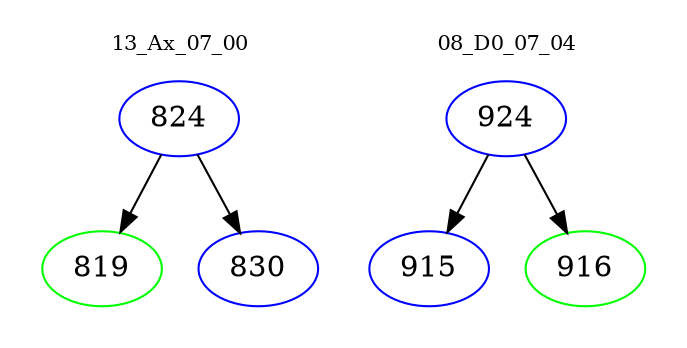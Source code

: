 digraph{
subgraph cluster_0 {
color = white
label = "13_Ax_07_00";
fontsize=10;
T0_824 [label="824", color="blue"]
T0_824 -> T0_819 [color="black"]
T0_819 [label="819", color="green"]
T0_824 -> T0_830 [color="black"]
T0_830 [label="830", color="blue"]
}
subgraph cluster_1 {
color = white
label = "08_D0_07_04";
fontsize=10;
T1_924 [label="924", color="blue"]
T1_924 -> T1_915 [color="black"]
T1_915 [label="915", color="blue"]
T1_924 -> T1_916 [color="black"]
T1_916 [label="916", color="green"]
}
}
